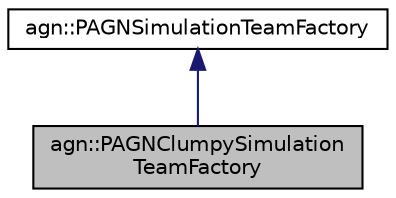 digraph "agn::PAGNClumpySimulationTeamFactory"
{
 // LATEX_PDF_SIZE
  edge [fontname="Helvetica",fontsize="10",labelfontname="Helvetica",labelfontsize="10"];
  node [fontname="Helvetica",fontsize="10",shape=record];
  Node1 [label="agn::PAGNClumpySimulation\lTeamFactory",height=0.2,width=0.4,color="black", fillcolor="grey75", style="filled", fontcolor="black",tooltip=" "];
  Node2 -> Node1 [dir="back",color="midnightblue",fontsize="10",style="solid"];
  Node2 [label="agn::PAGNSimulationTeamFactory",height=0.2,width=0.4,color="black", fillcolor="white", style="filled",URL="$classagn_1_1_p_a_g_n_simulation_team_factory.html",tooltip=" "];
}
